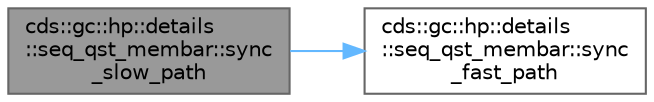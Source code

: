 digraph "cds::gc::hp::details::seq_qst_membar::sync_slow_path"
{
 // LATEX_PDF_SIZE
  bgcolor="transparent";
  edge [fontname=Helvetica,fontsize=10,labelfontname=Helvetica,labelfontsize=10];
  node [fontname=Helvetica,fontsize=10,shape=box,height=0.2,width=0.4];
  rankdir="LR";
  Node1 [id="Node000001",label="cds::gc::hp::details\l::seq_qst_membar::sync\l_slow_path",height=0.2,width=0.4,color="gray40", fillcolor="grey60", style="filled", fontcolor="black",tooltip=" "];
  Node1 -> Node2 [id="edge2_Node000001_Node000002",color="steelblue1",style="solid",tooltip=" "];
  Node2 [id="Node000002",label="cds::gc::hp::details\l::seq_qst_membar::sync\l_fast_path",height=0.2,width=0.4,color="grey40", fillcolor="white", style="filled",URL="$classcds_1_1gc_1_1hp_1_1details_1_1seq__qst__membar.html#a34b43e3cda2ec47a032ecf89fd713489",tooltip=" "];
}
